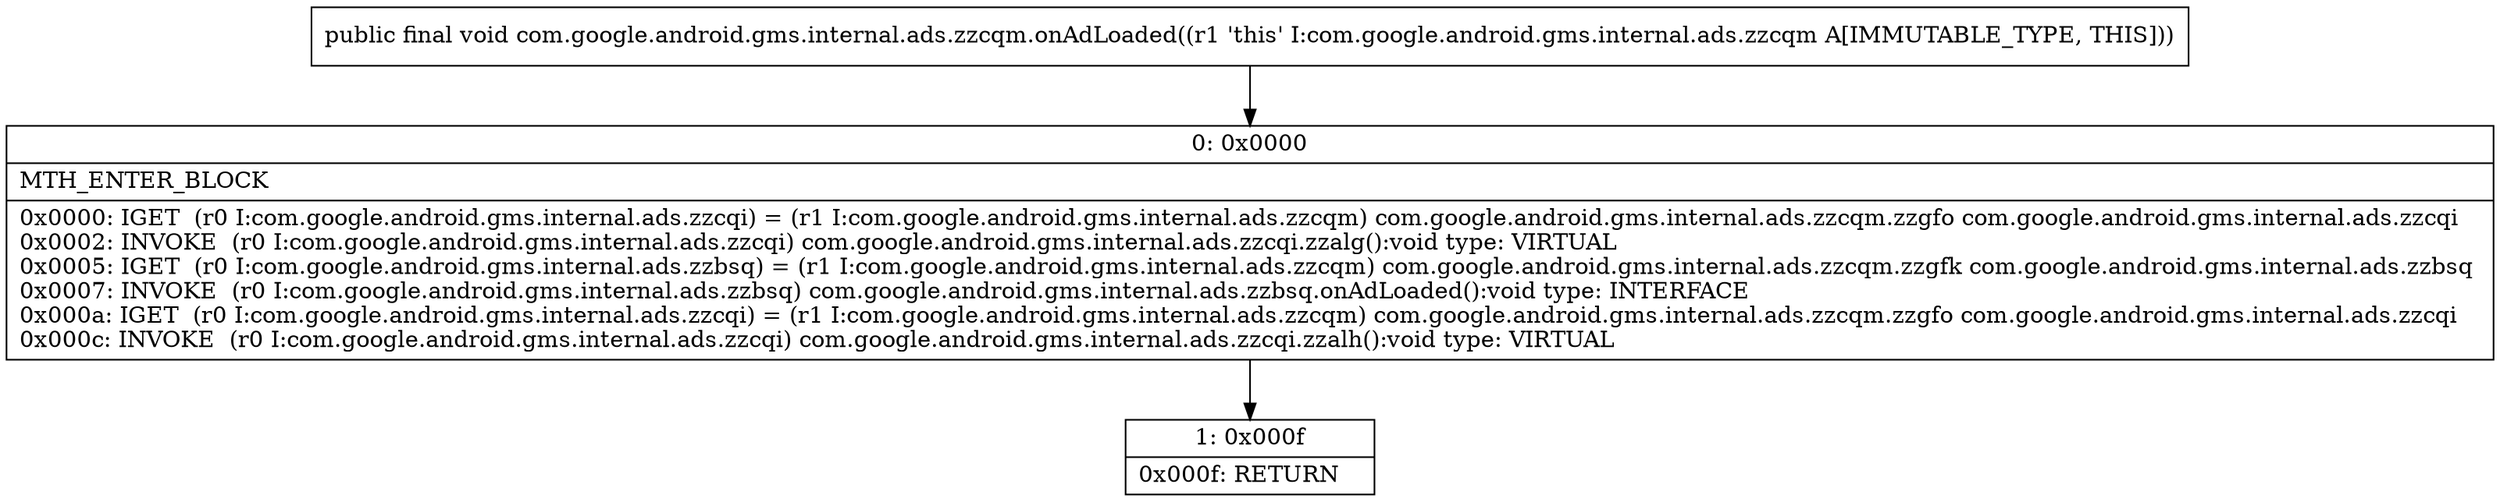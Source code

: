 digraph "CFG forcom.google.android.gms.internal.ads.zzcqm.onAdLoaded()V" {
Node_0 [shape=record,label="{0\:\ 0x0000|MTH_ENTER_BLOCK\l|0x0000: IGET  (r0 I:com.google.android.gms.internal.ads.zzcqi) = (r1 I:com.google.android.gms.internal.ads.zzcqm) com.google.android.gms.internal.ads.zzcqm.zzgfo com.google.android.gms.internal.ads.zzcqi \l0x0002: INVOKE  (r0 I:com.google.android.gms.internal.ads.zzcqi) com.google.android.gms.internal.ads.zzcqi.zzalg():void type: VIRTUAL \l0x0005: IGET  (r0 I:com.google.android.gms.internal.ads.zzbsq) = (r1 I:com.google.android.gms.internal.ads.zzcqm) com.google.android.gms.internal.ads.zzcqm.zzgfk com.google.android.gms.internal.ads.zzbsq \l0x0007: INVOKE  (r0 I:com.google.android.gms.internal.ads.zzbsq) com.google.android.gms.internal.ads.zzbsq.onAdLoaded():void type: INTERFACE \l0x000a: IGET  (r0 I:com.google.android.gms.internal.ads.zzcqi) = (r1 I:com.google.android.gms.internal.ads.zzcqm) com.google.android.gms.internal.ads.zzcqm.zzgfo com.google.android.gms.internal.ads.zzcqi \l0x000c: INVOKE  (r0 I:com.google.android.gms.internal.ads.zzcqi) com.google.android.gms.internal.ads.zzcqi.zzalh():void type: VIRTUAL \l}"];
Node_1 [shape=record,label="{1\:\ 0x000f|0x000f: RETURN   \l}"];
MethodNode[shape=record,label="{public final void com.google.android.gms.internal.ads.zzcqm.onAdLoaded((r1 'this' I:com.google.android.gms.internal.ads.zzcqm A[IMMUTABLE_TYPE, THIS])) }"];
MethodNode -> Node_0;
Node_0 -> Node_1;
}

